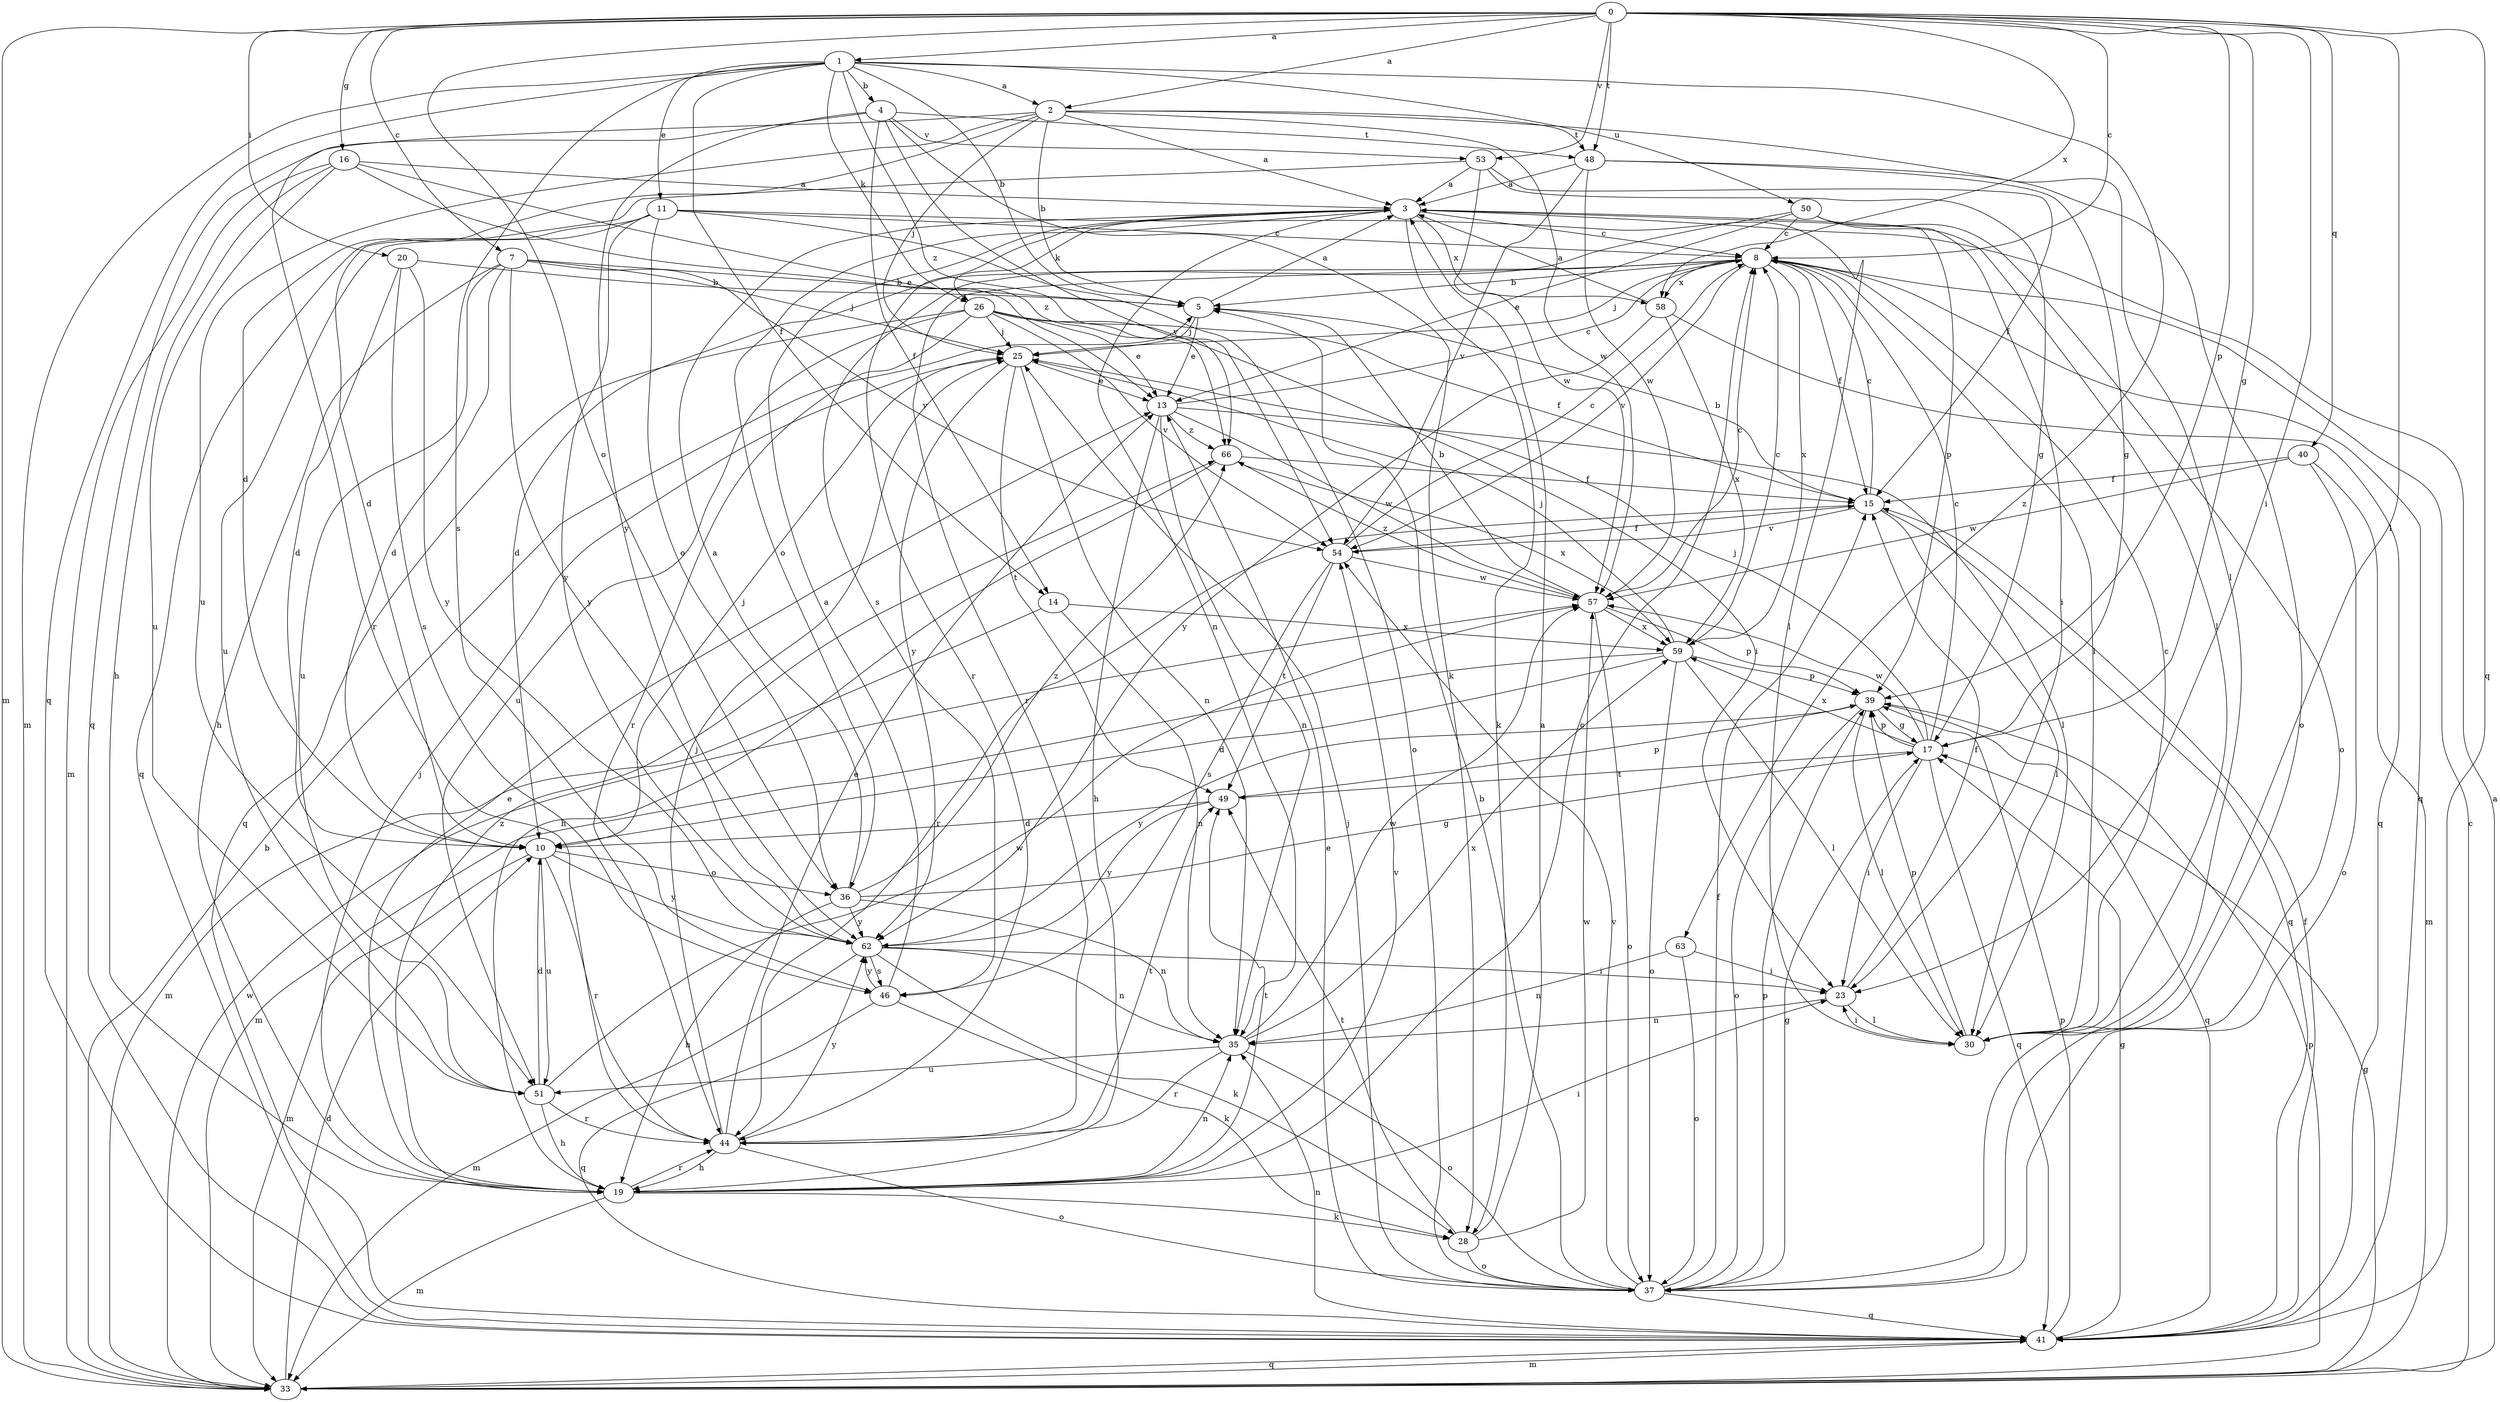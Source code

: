 strict digraph  {
0;
1;
2;
3;
4;
5;
7;
8;
10;
11;
13;
14;
15;
16;
17;
19;
20;
23;
25;
26;
28;
30;
33;
35;
36;
37;
39;
40;
41;
44;
46;
48;
49;
50;
51;
53;
54;
57;
58;
59;
62;
63;
66;
0 -> 1  [label=a];
0 -> 2  [label=a];
0 -> 7  [label=c];
0 -> 8  [label=c];
0 -> 16  [label=g];
0 -> 17  [label=g];
0 -> 20  [label=i];
0 -> 23  [label=i];
0 -> 30  [label=l];
0 -> 33  [label=m];
0 -> 36  [label=o];
0 -> 39  [label=p];
0 -> 40  [label=q];
0 -> 41  [label=q];
0 -> 48  [label=t];
0 -> 53  [label=v];
0 -> 58  [label=x];
1 -> 2  [label=a];
1 -> 4  [label=b];
1 -> 5  [label=b];
1 -> 11  [label=e];
1 -> 14  [label=f];
1 -> 26  [label=k];
1 -> 33  [label=m];
1 -> 41  [label=q];
1 -> 46  [label=s];
1 -> 50  [label=u];
1 -> 63  [label=z];
1 -> 66  [label=z];
2 -> 3  [label=a];
2 -> 5  [label=b];
2 -> 10  [label=d];
2 -> 25  [label=j];
2 -> 30  [label=l];
2 -> 41  [label=q];
2 -> 48  [label=t];
2 -> 51  [label=u];
2 -> 57  [label=w];
3 -> 8  [label=c];
3 -> 23  [label=i];
3 -> 26  [label=k];
3 -> 28  [label=k];
3 -> 35  [label=n];
3 -> 36  [label=o];
3 -> 39  [label=p];
3 -> 44  [label=r];
3 -> 58  [label=x];
4 -> 14  [label=f];
4 -> 28  [label=k];
4 -> 44  [label=r];
4 -> 48  [label=t];
4 -> 53  [label=v];
4 -> 54  [label=v];
4 -> 62  [label=y];
5 -> 3  [label=a];
5 -> 13  [label=e];
5 -> 25  [label=j];
7 -> 5  [label=b];
7 -> 10  [label=d];
7 -> 19  [label=h];
7 -> 25  [label=j];
7 -> 51  [label=u];
7 -> 54  [label=v];
7 -> 62  [label=y];
8 -> 5  [label=b];
8 -> 10  [label=d];
8 -> 15  [label=f];
8 -> 25  [label=j];
8 -> 30  [label=l];
8 -> 41  [label=q];
8 -> 44  [label=r];
8 -> 54  [label=v];
8 -> 58  [label=x];
8 -> 59  [label=x];
10 -> 25  [label=j];
10 -> 33  [label=m];
10 -> 36  [label=o];
10 -> 44  [label=r];
10 -> 51  [label=u];
10 -> 62  [label=y];
11 -> 8  [label=c];
11 -> 30  [label=l];
11 -> 36  [label=o];
11 -> 37  [label=o];
11 -> 41  [label=q];
11 -> 51  [label=u];
11 -> 62  [label=y];
13 -> 8  [label=c];
13 -> 19  [label=h];
13 -> 30  [label=l];
13 -> 35  [label=n];
13 -> 57  [label=w];
13 -> 66  [label=z];
14 -> 33  [label=m];
14 -> 35  [label=n];
14 -> 59  [label=x];
15 -> 5  [label=b];
15 -> 8  [label=c];
15 -> 30  [label=l];
15 -> 41  [label=q];
15 -> 44  [label=r];
15 -> 54  [label=v];
16 -> 3  [label=a];
16 -> 13  [label=e];
16 -> 19  [label=h];
16 -> 33  [label=m];
16 -> 51  [label=u];
16 -> 66  [label=z];
17 -> 8  [label=c];
17 -> 23  [label=i];
17 -> 25  [label=j];
17 -> 39  [label=p];
17 -> 41  [label=q];
17 -> 49  [label=t];
17 -> 57  [label=w];
17 -> 59  [label=x];
19 -> 8  [label=c];
19 -> 13  [label=e];
19 -> 23  [label=i];
19 -> 25  [label=j];
19 -> 28  [label=k];
19 -> 33  [label=m];
19 -> 35  [label=n];
19 -> 44  [label=r];
19 -> 49  [label=t];
19 -> 54  [label=v];
19 -> 66  [label=z];
20 -> 5  [label=b];
20 -> 10  [label=d];
20 -> 46  [label=s];
20 -> 62  [label=y];
23 -> 15  [label=f];
23 -> 30  [label=l];
23 -> 35  [label=n];
25 -> 13  [label=e];
25 -> 35  [label=n];
25 -> 49  [label=t];
25 -> 62  [label=y];
26 -> 13  [label=e];
26 -> 15  [label=f];
26 -> 23  [label=i];
26 -> 25  [label=j];
26 -> 41  [label=q];
26 -> 44  [label=r];
26 -> 51  [label=u];
26 -> 54  [label=v];
28 -> 3  [label=a];
28 -> 37  [label=o];
28 -> 49  [label=t];
28 -> 57  [label=w];
30 -> 8  [label=c];
30 -> 23  [label=i];
30 -> 39  [label=p];
33 -> 3  [label=a];
33 -> 5  [label=b];
33 -> 8  [label=c];
33 -> 10  [label=d];
33 -> 17  [label=g];
33 -> 39  [label=p];
33 -> 41  [label=q];
33 -> 57  [label=w];
35 -> 37  [label=o];
35 -> 44  [label=r];
35 -> 51  [label=u];
35 -> 57  [label=w];
35 -> 59  [label=x];
36 -> 3  [label=a];
36 -> 17  [label=g];
36 -> 19  [label=h];
36 -> 35  [label=n];
36 -> 62  [label=y];
36 -> 66  [label=z];
37 -> 5  [label=b];
37 -> 13  [label=e];
37 -> 15  [label=f];
37 -> 17  [label=g];
37 -> 25  [label=j];
37 -> 39  [label=p];
37 -> 41  [label=q];
37 -> 54  [label=v];
39 -> 17  [label=g];
39 -> 30  [label=l];
39 -> 37  [label=o];
39 -> 41  [label=q];
39 -> 62  [label=y];
40 -> 15  [label=f];
40 -> 33  [label=m];
40 -> 37  [label=o];
40 -> 57  [label=w];
41 -> 15  [label=f];
41 -> 17  [label=g];
41 -> 33  [label=m];
41 -> 35  [label=n];
41 -> 39  [label=p];
44 -> 13  [label=e];
44 -> 19  [label=h];
44 -> 25  [label=j];
44 -> 37  [label=o];
44 -> 49  [label=t];
44 -> 62  [label=y];
46 -> 3  [label=a];
46 -> 28  [label=k];
46 -> 41  [label=q];
46 -> 62  [label=y];
48 -> 3  [label=a];
48 -> 17  [label=g];
48 -> 37  [label=o];
48 -> 54  [label=v];
48 -> 57  [label=w];
49 -> 10  [label=d];
49 -> 39  [label=p];
49 -> 62  [label=y];
50 -> 8  [label=c];
50 -> 13  [label=e];
50 -> 30  [label=l];
50 -> 37  [label=o];
50 -> 46  [label=s];
51 -> 10  [label=d];
51 -> 19  [label=h];
51 -> 44  [label=r];
51 -> 57  [label=w];
53 -> 3  [label=a];
53 -> 10  [label=d];
53 -> 15  [label=f];
53 -> 17  [label=g];
53 -> 57  [label=w];
54 -> 8  [label=c];
54 -> 15  [label=f];
54 -> 46  [label=s];
54 -> 49  [label=t];
54 -> 57  [label=w];
57 -> 5  [label=b];
57 -> 8  [label=c];
57 -> 37  [label=o];
57 -> 39  [label=p];
57 -> 59  [label=x];
57 -> 66  [label=z];
58 -> 3  [label=a];
58 -> 41  [label=q];
58 -> 59  [label=x];
58 -> 62  [label=y];
59 -> 8  [label=c];
59 -> 10  [label=d];
59 -> 25  [label=j];
59 -> 30  [label=l];
59 -> 33  [label=m];
59 -> 37  [label=o];
59 -> 39  [label=p];
62 -> 23  [label=i];
62 -> 28  [label=k];
62 -> 33  [label=m];
62 -> 35  [label=n];
62 -> 46  [label=s];
63 -> 23  [label=i];
63 -> 35  [label=n];
63 -> 37  [label=o];
66 -> 15  [label=f];
66 -> 19  [label=h];
66 -> 59  [label=x];
}

